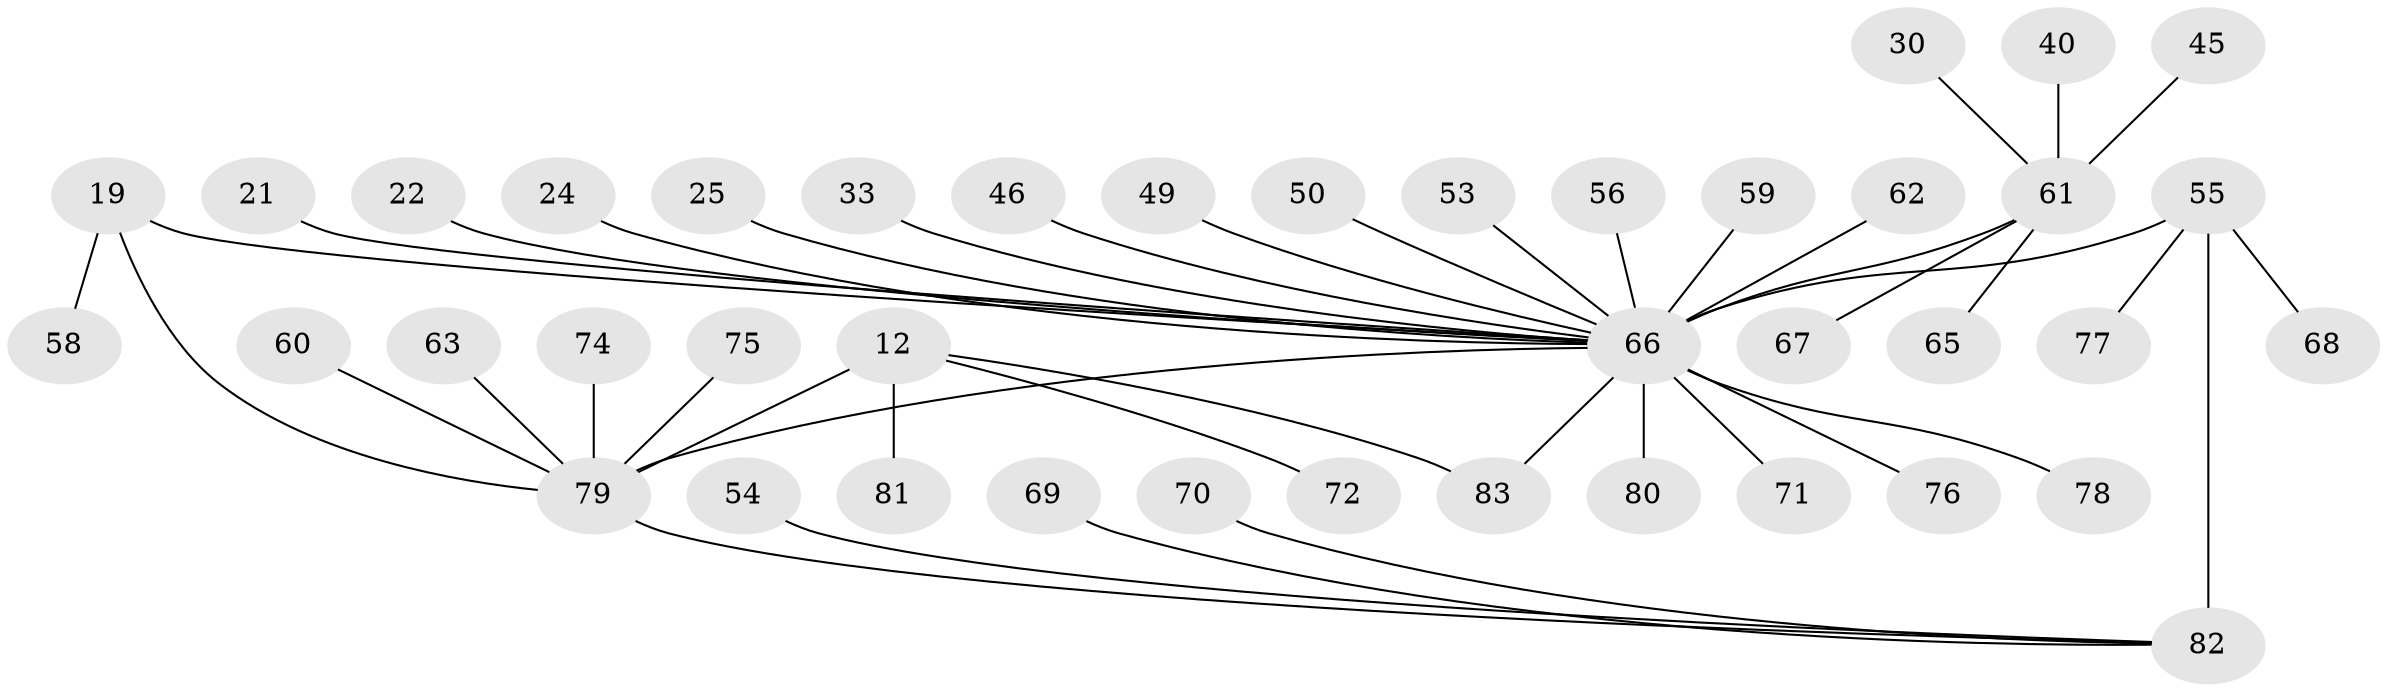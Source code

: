 // original degree distribution, {5: 0.060240963855421686, 6: 0.04819277108433735, 7: 0.060240963855421686, 11: 0.024096385542168676, 4: 0.060240963855421686, 8: 0.012048192771084338, 9: 0.012048192771084338, 2: 0.10843373493975904, 1: 0.5301204819277109, 3: 0.08433734939759036}
// Generated by graph-tools (version 1.1) at 2025/54/03/09/25 04:54:07]
// undirected, 41 vertices, 43 edges
graph export_dot {
graph [start="1"]
  node [color=gray90,style=filled];
  12 [super="+10"];
  19 [super="+18"];
  21;
  22;
  24;
  25;
  30;
  33;
  40;
  45;
  46;
  49;
  50;
  53;
  54 [super="+34"];
  55 [super="+35+3"];
  56 [super="+42"];
  58;
  59 [super="+51+52"];
  60;
  61 [super="+36+14+8"];
  62;
  63;
  65;
  66 [super="+38+16+23+20"];
  67;
  68 [super="+48"];
  69;
  70 [super="+31+39"];
  71;
  72;
  74;
  75 [super="+28"];
  76 [super="+57"];
  77;
  78;
  79 [super="+26+11"];
  80;
  81;
  82 [super="+4"];
  83 [super="+73"];
  12 -- 72;
  12 -- 81;
  12 -- 79 [weight=4];
  12 -- 83;
  19 -- 58;
  19 -- 79 [weight=2];
  19 -- 66 [weight=4];
  21 -- 66 [weight=2];
  22 -- 66;
  24 -- 66;
  25 -- 66;
  30 -- 61;
  33 -- 66;
  40 -- 61;
  45 -- 61;
  46 -- 66;
  49 -- 66;
  50 -- 66;
  53 -- 66;
  54 -- 82;
  55 -- 77;
  55 -- 68;
  55 -- 66 [weight=4];
  55 -- 82 [weight=5];
  56 -- 66 [weight=2];
  59 -- 66;
  60 -- 79;
  61 -- 67;
  61 -- 66 [weight=10];
  61 -- 65;
  62 -- 66;
  63 -- 79;
  66 -- 71;
  66 -- 78;
  66 -- 79 [weight=3];
  66 -- 76 [weight=2];
  66 -- 80;
  66 -- 83;
  69 -- 82;
  70 -- 82;
  74 -- 79;
  75 -- 79;
  79 -- 82;
}
